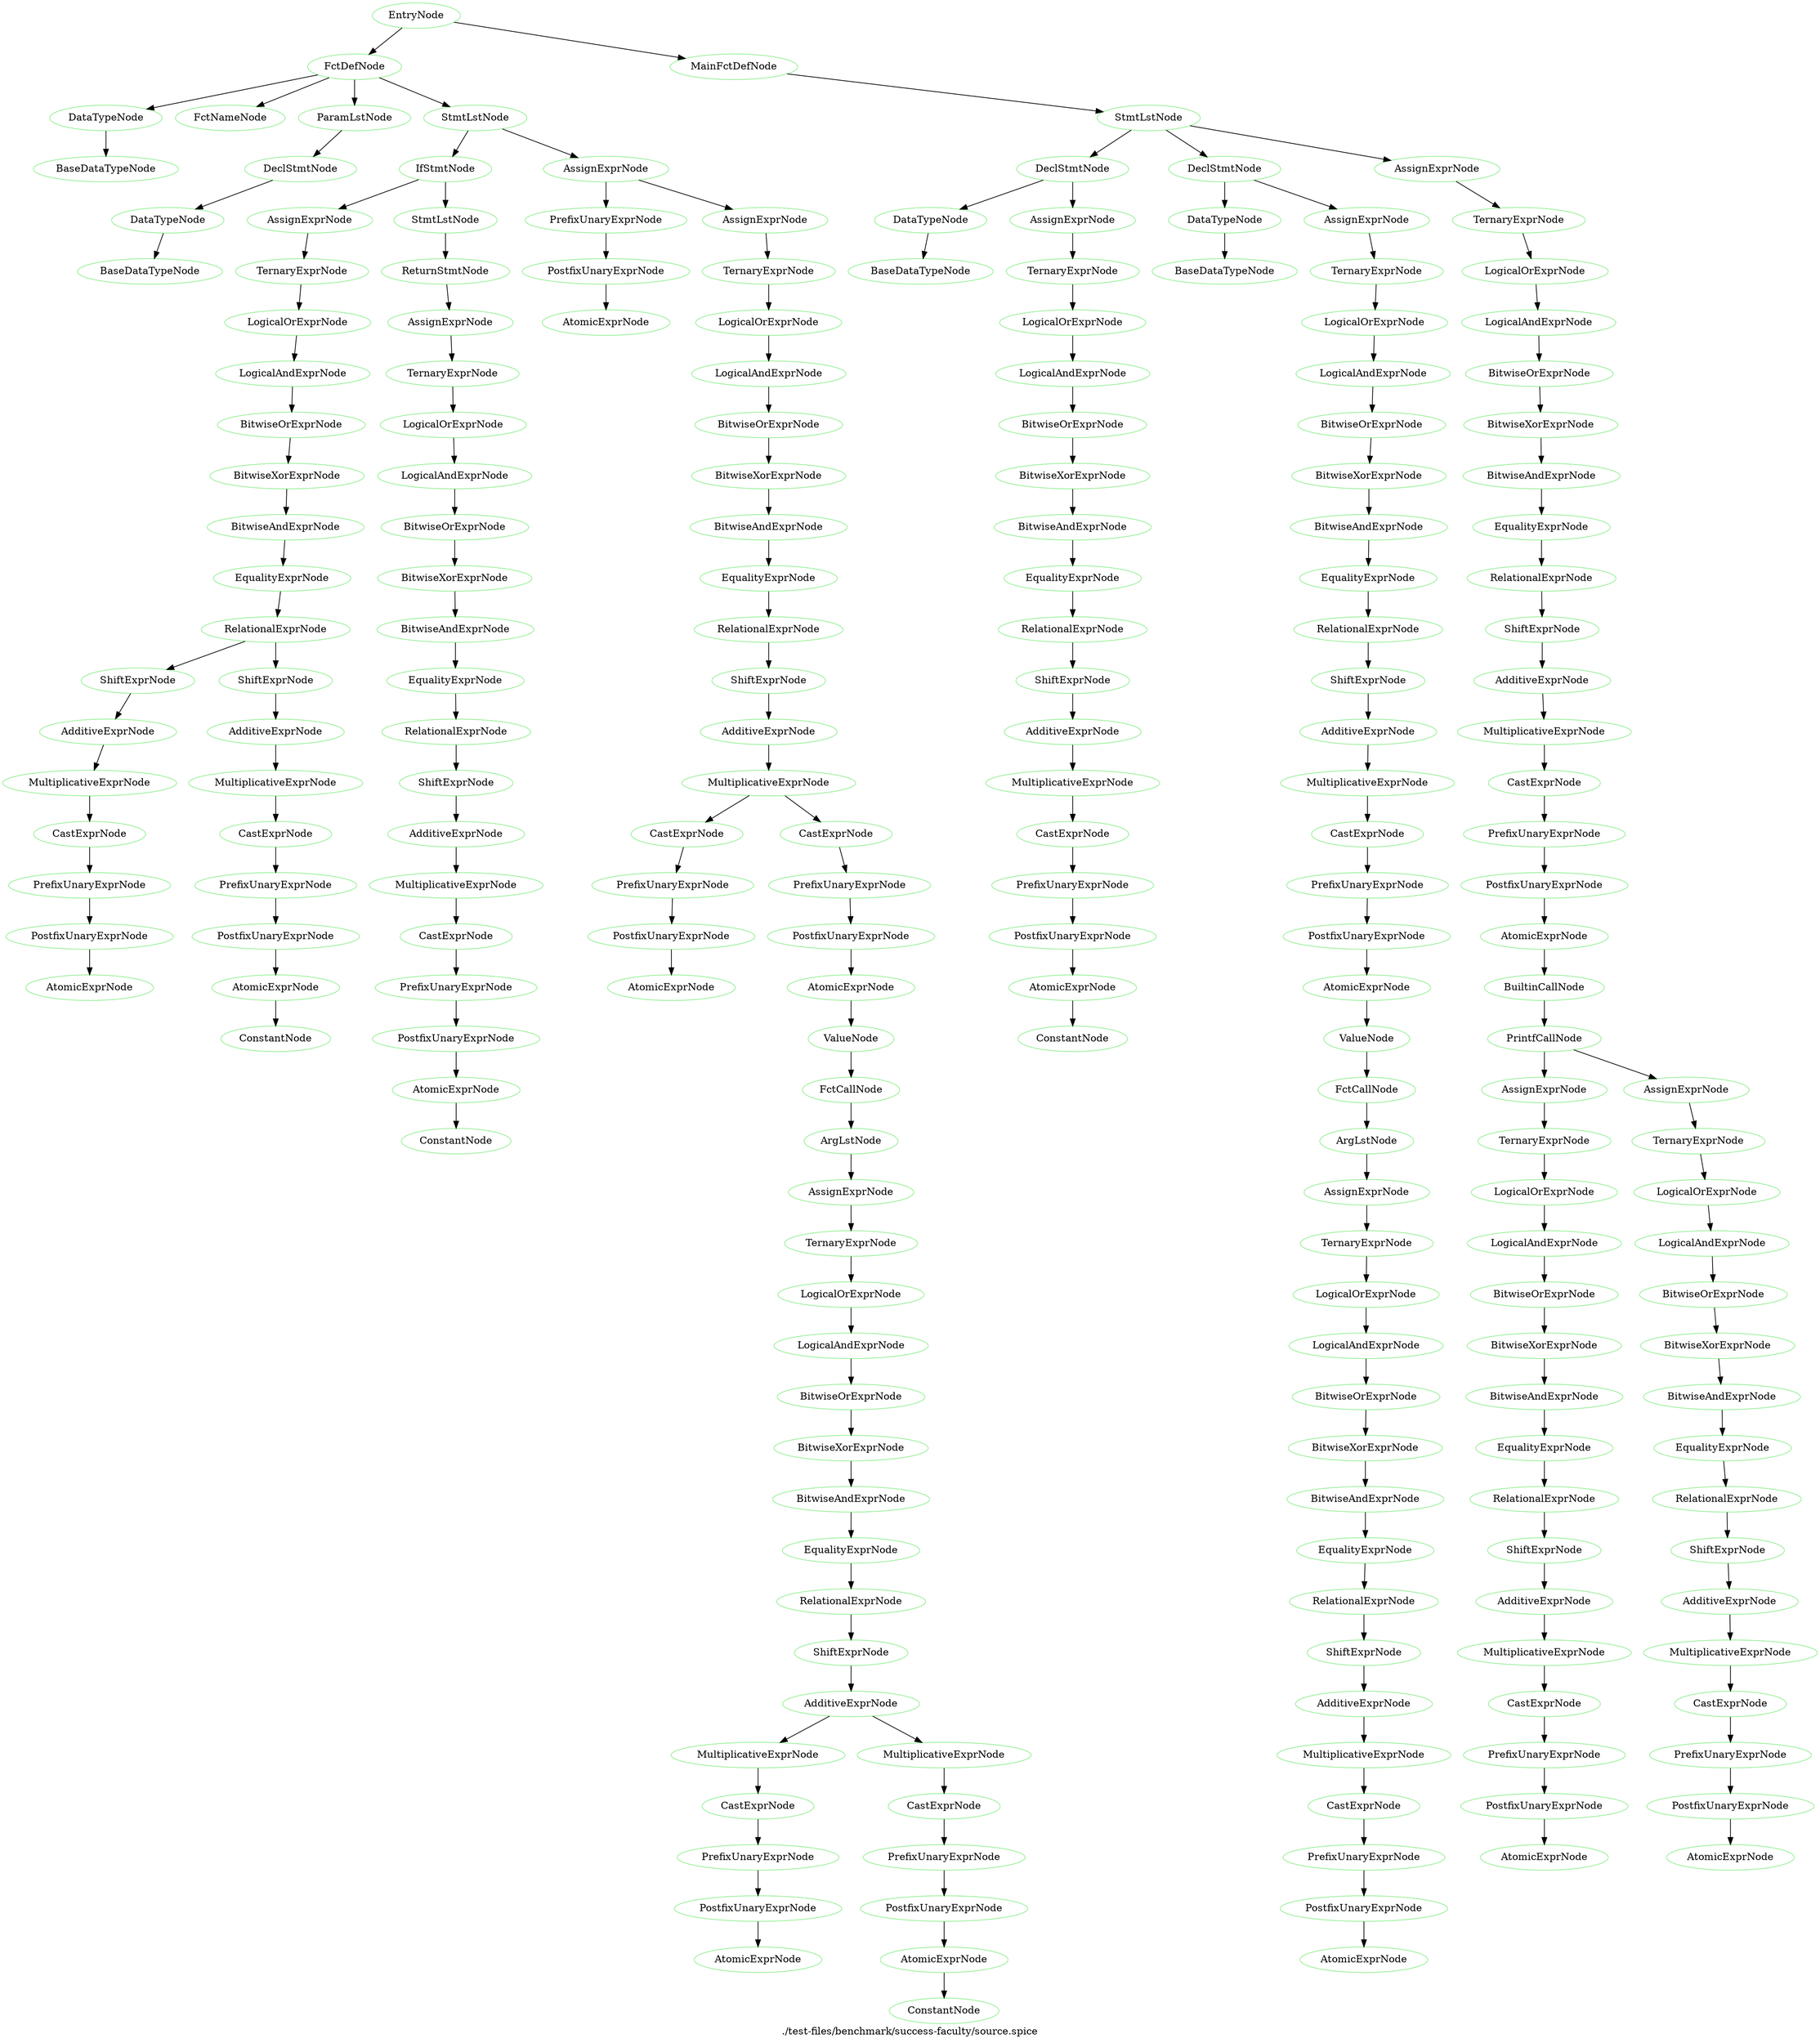 digraph {
 rankdir="TB";
 label="./test-files/benchmark/success-faculty/source.spice";
 L1C1_EntryNode [color="lightgreen",label="EntryNode"];
 L1C1_FctDefNode [color="lightgreen",label="FctDefNode"];
 L1C1_EntryNode -> L1C1_FctDefNode;
 L1C3_DataTypeNode [color="lightgreen",label="DataTypeNode"];
 L1C1_FctDefNode -> L1C3_DataTypeNode;
 L1C3_BaseDataTypeNode [color="lightgreen",label="BaseDataTypeNode"];
 L1C3_DataTypeNode -> L1C3_BaseDataTypeNode;
 L1C8_FctNameNode [color="lightgreen",label="FctNameNode"];
 L1C1_FctDefNode -> L1C8_FctNameNode;
 L1C16_ParamLstNode [color="lightgreen",label="ParamLstNode"];
 L1C1_FctDefNode -> L1C16_ParamLstNode;
 L1C16_DeclStmtNode [color="lightgreen",label="DeclStmtNode"];
 L1C16_ParamLstNode -> L1C16_DeclStmtNode;
 L1C16_DataTypeNode [color="lightgreen",label="DataTypeNode"];
 L1C16_DeclStmtNode -> L1C16_DataTypeNode;
 L1C16_BaseDataTypeNode [color="lightgreen",label="BaseDataTypeNode"];
 L1C16_DataTypeNode -> L1C16_BaseDataTypeNode;
 L1C27_StmtLstNode [color="lightgreen",label="StmtLstNode"];
 L1C1_FctDefNode -> L1C27_StmtLstNode;
 L2C5_IfStmtNode [color="lightgreen",label="IfStmtNode"];
 L1C27_StmtLstNode -> L2C5_IfStmtNode;
 L2C8_AssignExprNode [color="lightgreen",label="AssignExprNode"];
 L2C5_IfStmtNode -> L2C8_AssignExprNode;
 L2C8_TernaryExprNode [color="lightgreen",label="TernaryExprNode"];
 L2C8_AssignExprNode -> L2C8_TernaryExprNode;
 L2C8_LogicalOrExprNode [color="lightgreen",label="LogicalOrExprNode"];
 L2C8_TernaryExprNode -> L2C8_LogicalOrExprNode;
 L2C8_LogicalAndExprNode [color="lightgreen",label="LogicalAndExprNode"];
 L2C8_LogicalOrExprNode -> L2C8_LogicalAndExprNode;
 L2C8_BitwiseOrExprNode [color="lightgreen",label="BitwiseOrExprNode"];
 L2C8_LogicalAndExprNode -> L2C8_BitwiseOrExprNode;
 L2C8_BitwiseXorExprNode [color="lightgreen",label="BitwiseXorExprNode"];
 L2C8_BitwiseOrExprNode -> L2C8_BitwiseXorExprNode;
 L2C8_BitwiseAndExprNode [color="lightgreen",label="BitwiseAndExprNode"];
 L2C8_BitwiseXorExprNode -> L2C8_BitwiseAndExprNode;
 L2C8_EqualityExprNode [color="lightgreen",label="EqualityExprNode"];
 L2C8_BitwiseAndExprNode -> L2C8_EqualityExprNode;
 L2C8_RelationalExprNode [color="lightgreen",label="RelationalExprNode"];
 L2C8_EqualityExprNode -> L2C8_RelationalExprNode;
 L2C8_ShiftExprNode [color="lightgreen",label="ShiftExprNode"];
 L2C8_RelationalExprNode -> L2C8_ShiftExprNode;
 L2C8_AdditiveExprNode [color="lightgreen",label="AdditiveExprNode"];
 L2C8_ShiftExprNode -> L2C8_AdditiveExprNode;
 L2C8_MultiplicativeExprNode [color="lightgreen",label="MultiplicativeExprNode"];
 L2C8_AdditiveExprNode -> L2C8_MultiplicativeExprNode;
 L2C8_CastExprNode [color="lightgreen",label="CastExprNode"];
 L2C8_MultiplicativeExprNode -> L2C8_CastExprNode;
 L2C8_PrefixUnaryExprNode [color="lightgreen",label="PrefixUnaryExprNode"];
 L2C8_CastExprNode -> L2C8_PrefixUnaryExprNode;
 L2C8_PostfixUnaryExprNode [color="lightgreen",label="PostfixUnaryExprNode"];
 L2C8_PrefixUnaryExprNode -> L2C8_PostfixUnaryExprNode;
 L2C8_AtomicExprNode [color="lightgreen",label="AtomicExprNode"];
 L2C8_PostfixUnaryExprNode -> L2C8_AtomicExprNode;
 L2C16_ShiftExprNode [color="lightgreen",label="ShiftExprNode"];
 L2C8_RelationalExprNode -> L2C16_ShiftExprNode;
 L2C16_AdditiveExprNode [color="lightgreen",label="AdditiveExprNode"];
 L2C16_ShiftExprNode -> L2C16_AdditiveExprNode;
 L2C16_MultiplicativeExprNode [color="lightgreen",label="MultiplicativeExprNode"];
 L2C16_AdditiveExprNode -> L2C16_MultiplicativeExprNode;
 L2C16_CastExprNode [color="lightgreen",label="CastExprNode"];
 L2C16_MultiplicativeExprNode -> L2C16_CastExprNode;
 L2C16_PrefixUnaryExprNode [color="lightgreen",label="PrefixUnaryExprNode"];
 L2C16_CastExprNode -> L2C16_PrefixUnaryExprNode;
 L2C16_PostfixUnaryExprNode [color="lightgreen",label="PostfixUnaryExprNode"];
 L2C16_PrefixUnaryExprNode -> L2C16_PostfixUnaryExprNode;
 L2C16_AtomicExprNode [color="lightgreen",label="AtomicExprNode"];
 L2C16_PostfixUnaryExprNode -> L2C16_AtomicExprNode;
 L2C16_ConstantNode [color="lightgreen",label="ConstantNode"];
 L2C16_AtomicExprNode -> L2C16_ConstantNode;
 L2C18_StmtLstNode [color="lightgreen",label="StmtLstNode"];
 L2C5_IfStmtNode -> L2C18_StmtLstNode;
 L3C9_ReturnStmtNode [color="lightgreen",label="ReturnStmtNode"];
 L2C18_StmtLstNode -> L3C9_ReturnStmtNode;
 L3C16_AssignExprNode [color="lightgreen",label="AssignExprNode"];
 L3C9_ReturnStmtNode -> L3C16_AssignExprNode;
 L3C16_TernaryExprNode [color="lightgreen",label="TernaryExprNode"];
 L3C16_AssignExprNode -> L3C16_TernaryExprNode;
 L3C16_LogicalOrExprNode [color="lightgreen",label="LogicalOrExprNode"];
 L3C16_TernaryExprNode -> L3C16_LogicalOrExprNode;
 L3C16_LogicalAndExprNode [color="lightgreen",label="LogicalAndExprNode"];
 L3C16_LogicalOrExprNode -> L3C16_LogicalAndExprNode;
 L3C16_BitwiseOrExprNode [color="lightgreen",label="BitwiseOrExprNode"];
 L3C16_LogicalAndExprNode -> L3C16_BitwiseOrExprNode;
 L3C16_BitwiseXorExprNode [color="lightgreen",label="BitwiseXorExprNode"];
 L3C16_BitwiseOrExprNode -> L3C16_BitwiseXorExprNode;
 L3C16_BitwiseAndExprNode [color="lightgreen",label="BitwiseAndExprNode"];
 L3C16_BitwiseXorExprNode -> L3C16_BitwiseAndExprNode;
 L3C16_EqualityExprNode [color="lightgreen",label="EqualityExprNode"];
 L3C16_BitwiseAndExprNode -> L3C16_EqualityExprNode;
 L3C16_RelationalExprNode [color="lightgreen",label="RelationalExprNode"];
 L3C16_EqualityExprNode -> L3C16_RelationalExprNode;
 L3C16_ShiftExprNode [color="lightgreen",label="ShiftExprNode"];
 L3C16_RelationalExprNode -> L3C16_ShiftExprNode;
 L3C16_AdditiveExprNode [color="lightgreen",label="AdditiveExprNode"];
 L3C16_ShiftExprNode -> L3C16_AdditiveExprNode;
 L3C16_MultiplicativeExprNode [color="lightgreen",label="MultiplicativeExprNode"];
 L3C16_AdditiveExprNode -> L3C16_MultiplicativeExprNode;
 L3C16_CastExprNode [color="lightgreen",label="CastExprNode"];
 L3C16_MultiplicativeExprNode -> L3C16_CastExprNode;
 L3C16_PrefixUnaryExprNode [color="lightgreen",label="PrefixUnaryExprNode"];
 L3C16_CastExprNode -> L3C16_PrefixUnaryExprNode;
 L3C16_PostfixUnaryExprNode [color="lightgreen",label="PostfixUnaryExprNode"];
 L3C16_PrefixUnaryExprNode -> L3C16_PostfixUnaryExprNode;
 L3C16_AtomicExprNode [color="lightgreen",label="AtomicExprNode"];
 L3C16_PostfixUnaryExprNode -> L3C16_AtomicExprNode;
 L3C16_ConstantNode [color="lightgreen",label="ConstantNode"];
 L3C16_AtomicExprNode -> L3C16_ConstantNode;
 L5C5_AssignExprNode [color="lightgreen",label="AssignExprNode"];
 L1C27_StmtLstNode -> L5C5_AssignExprNode;
 L5C5_PrefixUnaryExprNode [color="lightgreen",label="PrefixUnaryExprNode"];
 L5C5_AssignExprNode -> L5C5_PrefixUnaryExprNode;
 L5C5_PostfixUnaryExprNode [color="lightgreen",label="PostfixUnaryExprNode"];
 L5C5_PrefixUnaryExprNode -> L5C5_PostfixUnaryExprNode;
 L5C5_AtomicExprNode [color="lightgreen",label="AtomicExprNode"];
 L5C5_PostfixUnaryExprNode -> L5C5_AtomicExprNode;
 L5C14_AssignExprNode [color="lightgreen",label="AssignExprNode"];
 L5C5_AssignExprNode -> L5C14_AssignExprNode;
 L5C14_TernaryExprNode [color="lightgreen",label="TernaryExprNode"];
 L5C14_AssignExprNode -> L5C14_TernaryExprNode;
 L5C14_LogicalOrExprNode [color="lightgreen",label="LogicalOrExprNode"];
 L5C14_TernaryExprNode -> L5C14_LogicalOrExprNode;
 L5C14_LogicalAndExprNode [color="lightgreen",label="LogicalAndExprNode"];
 L5C14_LogicalOrExprNode -> L5C14_LogicalAndExprNode;
 L5C14_BitwiseOrExprNode [color="lightgreen",label="BitwiseOrExprNode"];
 L5C14_LogicalAndExprNode -> L5C14_BitwiseOrExprNode;
 L5C14_BitwiseXorExprNode [color="lightgreen",label="BitwiseXorExprNode"];
 L5C14_BitwiseOrExprNode -> L5C14_BitwiseXorExprNode;
 L5C14_BitwiseAndExprNode [color="lightgreen",label="BitwiseAndExprNode"];
 L5C14_BitwiseXorExprNode -> L5C14_BitwiseAndExprNode;
 L5C14_EqualityExprNode [color="lightgreen",label="EqualityExprNode"];
 L5C14_BitwiseAndExprNode -> L5C14_EqualityExprNode;
 L5C14_RelationalExprNode [color="lightgreen",label="RelationalExprNode"];
 L5C14_EqualityExprNode -> L5C14_RelationalExprNode;
 L5C14_ShiftExprNode [color="lightgreen",label="ShiftExprNode"];
 L5C14_RelationalExprNode -> L5C14_ShiftExprNode;
 L5C14_AdditiveExprNode [color="lightgreen",label="AdditiveExprNode"];
 L5C14_ShiftExprNode -> L5C14_AdditiveExprNode;
 L5C14_MultiplicativeExprNode [color="lightgreen",label="MultiplicativeExprNode"];
 L5C14_AdditiveExprNode -> L5C14_MultiplicativeExprNode;
 L5C14_CastExprNode [color="lightgreen",label="CastExprNode"];
 L5C14_MultiplicativeExprNode -> L5C14_CastExprNode;
 L5C14_PrefixUnaryExprNode [color="lightgreen",label="PrefixUnaryExprNode"];
 L5C14_CastExprNode -> L5C14_PrefixUnaryExprNode;
 L5C14_PostfixUnaryExprNode [color="lightgreen",label="PostfixUnaryExprNode"];
 L5C14_PrefixUnaryExprNode -> L5C14_PostfixUnaryExprNode;
 L5C14_AtomicExprNode [color="lightgreen",label="AtomicExprNode"];
 L5C14_PostfixUnaryExprNode -> L5C14_AtomicExprNode;
 L5C22_CastExprNode [color="lightgreen",label="CastExprNode"];
 L5C14_MultiplicativeExprNode -> L5C22_CastExprNode;
 L5C22_PrefixUnaryExprNode [color="lightgreen",label="PrefixUnaryExprNode"];
 L5C22_CastExprNode -> L5C22_PrefixUnaryExprNode;
 L5C22_PostfixUnaryExprNode [color="lightgreen",label="PostfixUnaryExprNode"];
 L5C22_PrefixUnaryExprNode -> L5C22_PostfixUnaryExprNode;
 L5C22_AtomicExprNode [color="lightgreen",label="AtomicExprNode"];
 L5C22_PostfixUnaryExprNode -> L5C22_AtomicExprNode;
 L5C22_ValueNode [color="lightgreen",label="ValueNode"];
 L5C22_AtomicExprNode -> L5C22_ValueNode;
 L5C22_FctCallNode [color="lightgreen",label="FctCallNode"];
 L5C22_ValueNode -> L5C22_FctCallNode;
 L5C30_ArgLstNode [color="lightgreen",label="ArgLstNode"];
 L5C22_FctCallNode -> L5C30_ArgLstNode;
 L5C30_AssignExprNode [color="lightgreen",label="AssignExprNode"];
 L5C30_ArgLstNode -> L5C30_AssignExprNode;
 L5C30_TernaryExprNode [color="lightgreen",label="TernaryExprNode"];
 L5C30_AssignExprNode -> L5C30_TernaryExprNode;
 L5C30_LogicalOrExprNode [color="lightgreen",label="LogicalOrExprNode"];
 L5C30_TernaryExprNode -> L5C30_LogicalOrExprNode;
 L5C30_LogicalAndExprNode [color="lightgreen",label="LogicalAndExprNode"];
 L5C30_LogicalOrExprNode -> L5C30_LogicalAndExprNode;
 L5C30_BitwiseOrExprNode [color="lightgreen",label="BitwiseOrExprNode"];
 L5C30_LogicalAndExprNode -> L5C30_BitwiseOrExprNode;
 L5C30_BitwiseXorExprNode [color="lightgreen",label="BitwiseXorExprNode"];
 L5C30_BitwiseOrExprNode -> L5C30_BitwiseXorExprNode;
 L5C30_BitwiseAndExprNode [color="lightgreen",label="BitwiseAndExprNode"];
 L5C30_BitwiseXorExprNode -> L5C30_BitwiseAndExprNode;
 L5C30_EqualityExprNode [color="lightgreen",label="EqualityExprNode"];
 L5C30_BitwiseAndExprNode -> L5C30_EqualityExprNode;
 L5C30_RelationalExprNode [color="lightgreen",label="RelationalExprNode"];
 L5C30_EqualityExprNode -> L5C30_RelationalExprNode;
 L5C30_ShiftExprNode [color="lightgreen",label="ShiftExprNode"];
 L5C30_RelationalExprNode -> L5C30_ShiftExprNode;
 L5C30_AdditiveExprNode [color="lightgreen",label="AdditiveExprNode"];
 L5C30_ShiftExprNode -> L5C30_AdditiveExprNode;
 L5C30_MultiplicativeExprNode [color="lightgreen",label="MultiplicativeExprNode"];
 L5C30_AdditiveExprNode -> L5C30_MultiplicativeExprNode;
 L5C30_CastExprNode [color="lightgreen",label="CastExprNode"];
 L5C30_MultiplicativeExprNode -> L5C30_CastExprNode;
 L5C30_PrefixUnaryExprNode [color="lightgreen",label="PrefixUnaryExprNode"];
 L5C30_CastExprNode -> L5C30_PrefixUnaryExprNode;
 L5C30_PostfixUnaryExprNode [color="lightgreen",label="PostfixUnaryExprNode"];
 L5C30_PrefixUnaryExprNode -> L5C30_PostfixUnaryExprNode;
 L5C30_AtomicExprNode [color="lightgreen",label="AtomicExprNode"];
 L5C30_PostfixUnaryExprNode -> L5C30_AtomicExprNode;
 L5C38_MultiplicativeExprNode [color="lightgreen",label="MultiplicativeExprNode"];
 L5C30_AdditiveExprNode -> L5C38_MultiplicativeExprNode;
 L5C38_CastExprNode [color="lightgreen",label="CastExprNode"];
 L5C38_MultiplicativeExprNode -> L5C38_CastExprNode;
 L5C38_PrefixUnaryExprNode [color="lightgreen",label="PrefixUnaryExprNode"];
 L5C38_CastExprNode -> L5C38_PrefixUnaryExprNode;
 L5C38_PostfixUnaryExprNode [color="lightgreen",label="PostfixUnaryExprNode"];
 L5C38_PrefixUnaryExprNode -> L5C38_PostfixUnaryExprNode;
 L5C38_AtomicExprNode [color="lightgreen",label="AtomicExprNode"];
 L5C38_PostfixUnaryExprNode -> L5C38_AtomicExprNode;
 L5C38_ConstantNode [color="lightgreen",label="ConstantNode"];
 L5C38_AtomicExprNode -> L5C38_ConstantNode;
 L8C1_MainFctDefNode [color="lightgreen",label="MainFctDefNode"];
 L1C1_EntryNode -> L8C1_MainFctDefNode;
 L8C15_StmtLstNode [color="lightgreen",label="StmtLstNode"];
 L8C1_MainFctDefNode -> L8C15_StmtLstNode;
 L9C5_DeclStmtNode [color="lightgreen",label="DeclStmtNode"];
 L8C15_StmtLstNode -> L9C5_DeclStmtNode;
 L9C5_DataTypeNode [color="lightgreen",label="DataTypeNode"];
 L9C5_DeclStmtNode -> L9C5_DataTypeNode;
 L9C5_BaseDataTypeNode [color="lightgreen",label="BaseDataTypeNode"];
 L9C5_DataTypeNode -> L9C5_BaseDataTypeNode;
 L9C17_AssignExprNode [color="lightgreen",label="AssignExprNode"];
 L9C5_DeclStmtNode -> L9C17_AssignExprNode;
 L9C17_TernaryExprNode [color="lightgreen",label="TernaryExprNode"];
 L9C17_AssignExprNode -> L9C17_TernaryExprNode;
 L9C17_LogicalOrExprNode [color="lightgreen",label="LogicalOrExprNode"];
 L9C17_TernaryExprNode -> L9C17_LogicalOrExprNode;
 L9C17_LogicalAndExprNode [color="lightgreen",label="LogicalAndExprNode"];
 L9C17_LogicalOrExprNode -> L9C17_LogicalAndExprNode;
 L9C17_BitwiseOrExprNode [color="lightgreen",label="BitwiseOrExprNode"];
 L9C17_LogicalAndExprNode -> L9C17_BitwiseOrExprNode;
 L9C17_BitwiseXorExprNode [color="lightgreen",label="BitwiseXorExprNode"];
 L9C17_BitwiseOrExprNode -> L9C17_BitwiseXorExprNode;
 L9C17_BitwiseAndExprNode [color="lightgreen",label="BitwiseAndExprNode"];
 L9C17_BitwiseXorExprNode -> L9C17_BitwiseAndExprNode;
 L9C17_EqualityExprNode [color="lightgreen",label="EqualityExprNode"];
 L9C17_BitwiseAndExprNode -> L9C17_EqualityExprNode;
 L9C17_RelationalExprNode [color="lightgreen",label="RelationalExprNode"];
 L9C17_EqualityExprNode -> L9C17_RelationalExprNode;
 L9C17_ShiftExprNode [color="lightgreen",label="ShiftExprNode"];
 L9C17_RelationalExprNode -> L9C17_ShiftExprNode;
 L9C17_AdditiveExprNode [color="lightgreen",label="AdditiveExprNode"];
 L9C17_ShiftExprNode -> L9C17_AdditiveExprNode;
 L9C17_MultiplicativeExprNode [color="lightgreen",label="MultiplicativeExprNode"];
 L9C17_AdditiveExprNode -> L9C17_MultiplicativeExprNode;
 L9C17_CastExprNode [color="lightgreen",label="CastExprNode"];
 L9C17_MultiplicativeExprNode -> L9C17_CastExprNode;
 L9C17_PrefixUnaryExprNode [color="lightgreen",label="PrefixUnaryExprNode"];
 L9C17_CastExprNode -> L9C17_PrefixUnaryExprNode;
 L9C17_PostfixUnaryExprNode [color="lightgreen",label="PostfixUnaryExprNode"];
 L9C17_PrefixUnaryExprNode -> L9C17_PostfixUnaryExprNode;
 L9C17_AtomicExprNode [color="lightgreen",label="AtomicExprNode"];
 L9C17_PostfixUnaryExprNode -> L9C17_AtomicExprNode;
 L9C17_ConstantNode [color="lightgreen",label="ConstantNode"];
 L9C17_AtomicExprNode -> L9C17_ConstantNode;
 L10C5_DeclStmtNode [color="lightgreen",label="DeclStmtNode"];
 L8C15_StmtLstNode -> L10C5_DeclStmtNode;
 L10C5_DataTypeNode [color="lightgreen",label="DataTypeNode"];
 L10C5_DeclStmtNode -> L10C5_DataTypeNode;
 L10C5_BaseDataTypeNode [color="lightgreen",label="BaseDataTypeNode"];
 L10C5_DataTypeNode -> L10C5_BaseDataTypeNode;
 L10C19_AssignExprNode [color="lightgreen",label="AssignExprNode"];
 L10C5_DeclStmtNode -> L10C19_AssignExprNode;
 L10C19_TernaryExprNode [color="lightgreen",label="TernaryExprNode"];
 L10C19_AssignExprNode -> L10C19_TernaryExprNode;
 L10C19_LogicalOrExprNode [color="lightgreen",label="LogicalOrExprNode"];
 L10C19_TernaryExprNode -> L10C19_LogicalOrExprNode;
 L10C19_LogicalAndExprNode [color="lightgreen",label="LogicalAndExprNode"];
 L10C19_LogicalOrExprNode -> L10C19_LogicalAndExprNode;
 L10C19_BitwiseOrExprNode [color="lightgreen",label="BitwiseOrExprNode"];
 L10C19_LogicalAndExprNode -> L10C19_BitwiseOrExprNode;
 L10C19_BitwiseXorExprNode [color="lightgreen",label="BitwiseXorExprNode"];
 L10C19_BitwiseOrExprNode -> L10C19_BitwiseXorExprNode;
 L10C19_BitwiseAndExprNode [color="lightgreen",label="BitwiseAndExprNode"];
 L10C19_BitwiseXorExprNode -> L10C19_BitwiseAndExprNode;
 L10C19_EqualityExprNode [color="lightgreen",label="EqualityExprNode"];
 L10C19_BitwiseAndExprNode -> L10C19_EqualityExprNode;
 L10C19_RelationalExprNode [color="lightgreen",label="RelationalExprNode"];
 L10C19_EqualityExprNode -> L10C19_RelationalExprNode;
 L10C19_ShiftExprNode [color="lightgreen",label="ShiftExprNode"];
 L10C19_RelationalExprNode -> L10C19_ShiftExprNode;
 L10C19_AdditiveExprNode [color="lightgreen",label="AdditiveExprNode"];
 L10C19_ShiftExprNode -> L10C19_AdditiveExprNode;
 L10C19_MultiplicativeExprNode [color="lightgreen",label="MultiplicativeExprNode"];
 L10C19_AdditiveExprNode -> L10C19_MultiplicativeExprNode;
 L10C19_CastExprNode [color="lightgreen",label="CastExprNode"];
 L10C19_MultiplicativeExprNode -> L10C19_CastExprNode;
 L10C19_PrefixUnaryExprNode [color="lightgreen",label="PrefixUnaryExprNode"];
 L10C19_CastExprNode -> L10C19_PrefixUnaryExprNode;
 L10C19_PostfixUnaryExprNode [color="lightgreen",label="PostfixUnaryExprNode"];
 L10C19_PrefixUnaryExprNode -> L10C19_PostfixUnaryExprNode;
 L10C19_AtomicExprNode [color="lightgreen",label="AtomicExprNode"];
 L10C19_PostfixUnaryExprNode -> L10C19_AtomicExprNode;
 L10C19_ValueNode [color="lightgreen",label="ValueNode"];
 L10C19_AtomicExprNode -> L10C19_ValueNode;
 L10C19_FctCallNode [color="lightgreen",label="FctCallNode"];
 L10C19_ValueNode -> L10C19_FctCallNode;
 L10C27_ArgLstNode [color="lightgreen",label="ArgLstNode"];
 L10C19_FctCallNode -> L10C27_ArgLstNode;
 L10C27_AssignExprNode [color="lightgreen",label="AssignExprNode"];
 L10C27_ArgLstNode -> L10C27_AssignExprNode;
 L10C27_TernaryExprNode [color="lightgreen",label="TernaryExprNode"];
 L10C27_AssignExprNode -> L10C27_TernaryExprNode;
 L10C27_LogicalOrExprNode [color="lightgreen",label="LogicalOrExprNode"];
 L10C27_TernaryExprNode -> L10C27_LogicalOrExprNode;
 L10C27_LogicalAndExprNode [color="lightgreen",label="LogicalAndExprNode"];
 L10C27_LogicalOrExprNode -> L10C27_LogicalAndExprNode;
 L10C27_BitwiseOrExprNode [color="lightgreen",label="BitwiseOrExprNode"];
 L10C27_LogicalAndExprNode -> L10C27_BitwiseOrExprNode;
 L10C27_BitwiseXorExprNode [color="lightgreen",label="BitwiseXorExprNode"];
 L10C27_BitwiseOrExprNode -> L10C27_BitwiseXorExprNode;
 L10C27_BitwiseAndExprNode [color="lightgreen",label="BitwiseAndExprNode"];
 L10C27_BitwiseXorExprNode -> L10C27_BitwiseAndExprNode;
 L10C27_EqualityExprNode [color="lightgreen",label="EqualityExprNode"];
 L10C27_BitwiseAndExprNode -> L10C27_EqualityExprNode;
 L10C27_RelationalExprNode [color="lightgreen",label="RelationalExprNode"];
 L10C27_EqualityExprNode -> L10C27_RelationalExprNode;
 L10C27_ShiftExprNode [color="lightgreen",label="ShiftExprNode"];
 L10C27_RelationalExprNode -> L10C27_ShiftExprNode;
 L10C27_AdditiveExprNode [color="lightgreen",label="AdditiveExprNode"];
 L10C27_ShiftExprNode -> L10C27_AdditiveExprNode;
 L10C27_MultiplicativeExprNode [color="lightgreen",label="MultiplicativeExprNode"];
 L10C27_AdditiveExprNode -> L10C27_MultiplicativeExprNode;
 L10C27_CastExprNode [color="lightgreen",label="CastExprNode"];
 L10C27_MultiplicativeExprNode -> L10C27_CastExprNode;
 L10C27_PrefixUnaryExprNode [color="lightgreen",label="PrefixUnaryExprNode"];
 L10C27_CastExprNode -> L10C27_PrefixUnaryExprNode;
 L10C27_PostfixUnaryExprNode [color="lightgreen",label="PostfixUnaryExprNode"];
 L10C27_PrefixUnaryExprNode -> L10C27_PostfixUnaryExprNode;
 L10C27_AtomicExprNode [color="lightgreen",label="AtomicExprNode"];
 L10C27_PostfixUnaryExprNode -> L10C27_AtomicExprNode;
 L11C5_AssignExprNode [color="lightgreen",label="AssignExprNode"];
 L8C15_StmtLstNode -> L11C5_AssignExprNode;
 L11C5_TernaryExprNode [color="lightgreen",label="TernaryExprNode"];
 L11C5_AssignExprNode -> L11C5_TernaryExprNode;
 L11C5_LogicalOrExprNode [color="lightgreen",label="LogicalOrExprNode"];
 L11C5_TernaryExprNode -> L11C5_LogicalOrExprNode;
 L11C5_LogicalAndExprNode [color="lightgreen",label="LogicalAndExprNode"];
 L11C5_LogicalOrExprNode -> L11C5_LogicalAndExprNode;
 L11C5_BitwiseOrExprNode [color="lightgreen",label="BitwiseOrExprNode"];
 L11C5_LogicalAndExprNode -> L11C5_BitwiseOrExprNode;
 L11C5_BitwiseXorExprNode [color="lightgreen",label="BitwiseXorExprNode"];
 L11C5_BitwiseOrExprNode -> L11C5_BitwiseXorExprNode;
 L11C5_BitwiseAndExprNode [color="lightgreen",label="BitwiseAndExprNode"];
 L11C5_BitwiseXorExprNode -> L11C5_BitwiseAndExprNode;
 L11C5_EqualityExprNode [color="lightgreen",label="EqualityExprNode"];
 L11C5_BitwiseAndExprNode -> L11C5_EqualityExprNode;
 L11C5_RelationalExprNode [color="lightgreen",label="RelationalExprNode"];
 L11C5_EqualityExprNode -> L11C5_RelationalExprNode;
 L11C5_ShiftExprNode [color="lightgreen",label="ShiftExprNode"];
 L11C5_RelationalExprNode -> L11C5_ShiftExprNode;
 L11C5_AdditiveExprNode [color="lightgreen",label="AdditiveExprNode"];
 L11C5_ShiftExprNode -> L11C5_AdditiveExprNode;
 L11C5_MultiplicativeExprNode [color="lightgreen",label="MultiplicativeExprNode"];
 L11C5_AdditiveExprNode -> L11C5_MultiplicativeExprNode;
 L11C5_CastExprNode [color="lightgreen",label="CastExprNode"];
 L11C5_MultiplicativeExprNode -> L11C5_CastExprNode;
 L11C5_PrefixUnaryExprNode [color="lightgreen",label="PrefixUnaryExprNode"];
 L11C5_CastExprNode -> L11C5_PrefixUnaryExprNode;
 L11C5_PostfixUnaryExprNode [color="lightgreen",label="PostfixUnaryExprNode"];
 L11C5_PrefixUnaryExprNode -> L11C5_PostfixUnaryExprNode;
 L11C5_AtomicExprNode [color="lightgreen",label="AtomicExprNode"];
 L11C5_PostfixUnaryExprNode -> L11C5_AtomicExprNode;
 L11C5_BuiltinCallNode [color="lightgreen",label="BuiltinCallNode"];
 L11C5_AtomicExprNode -> L11C5_BuiltinCallNode;
 L11C5_PrintfCallNode [color="lightgreen",label="PrintfCallNode"];
 L11C5_BuiltinCallNode -> L11C5_PrintfCallNode;
 L11C36_AssignExprNode [color="lightgreen",label="AssignExprNode"];
 L11C5_PrintfCallNode -> L11C36_AssignExprNode;
 L11C36_TernaryExprNode [color="lightgreen",label="TernaryExprNode"];
 L11C36_AssignExprNode -> L11C36_TernaryExprNode;
 L11C36_LogicalOrExprNode [color="lightgreen",label="LogicalOrExprNode"];
 L11C36_TernaryExprNode -> L11C36_LogicalOrExprNode;
 L11C36_LogicalAndExprNode [color="lightgreen",label="LogicalAndExprNode"];
 L11C36_LogicalOrExprNode -> L11C36_LogicalAndExprNode;
 L11C36_BitwiseOrExprNode [color="lightgreen",label="BitwiseOrExprNode"];
 L11C36_LogicalAndExprNode -> L11C36_BitwiseOrExprNode;
 L11C36_BitwiseXorExprNode [color="lightgreen",label="BitwiseXorExprNode"];
 L11C36_BitwiseOrExprNode -> L11C36_BitwiseXorExprNode;
 L11C36_BitwiseAndExprNode [color="lightgreen",label="BitwiseAndExprNode"];
 L11C36_BitwiseXorExprNode -> L11C36_BitwiseAndExprNode;
 L11C36_EqualityExprNode [color="lightgreen",label="EqualityExprNode"];
 L11C36_BitwiseAndExprNode -> L11C36_EqualityExprNode;
 L11C36_RelationalExprNode [color="lightgreen",label="RelationalExprNode"];
 L11C36_EqualityExprNode -> L11C36_RelationalExprNode;
 L11C36_ShiftExprNode [color="lightgreen",label="ShiftExprNode"];
 L11C36_RelationalExprNode -> L11C36_ShiftExprNode;
 L11C36_AdditiveExprNode [color="lightgreen",label="AdditiveExprNode"];
 L11C36_ShiftExprNode -> L11C36_AdditiveExprNode;
 L11C36_MultiplicativeExprNode [color="lightgreen",label="MultiplicativeExprNode"];
 L11C36_AdditiveExprNode -> L11C36_MultiplicativeExprNode;
 L11C36_CastExprNode [color="lightgreen",label="CastExprNode"];
 L11C36_MultiplicativeExprNode -> L11C36_CastExprNode;
 L11C36_PrefixUnaryExprNode [color="lightgreen",label="PrefixUnaryExprNode"];
 L11C36_CastExprNode -> L11C36_PrefixUnaryExprNode;
 L11C36_PostfixUnaryExprNode [color="lightgreen",label="PostfixUnaryExprNode"];
 L11C36_PrefixUnaryExprNode -> L11C36_PostfixUnaryExprNode;
 L11C36_AtomicExprNode [color="lightgreen",label="AtomicExprNode"];
 L11C36_PostfixUnaryExprNode -> L11C36_AtomicExprNode;
 L11C43_AssignExprNode [color="lightgreen",label="AssignExprNode"];
 L11C5_PrintfCallNode -> L11C43_AssignExprNode;
 L11C43_TernaryExprNode [color="lightgreen",label="TernaryExprNode"];
 L11C43_AssignExprNode -> L11C43_TernaryExprNode;
 L11C43_LogicalOrExprNode [color="lightgreen",label="LogicalOrExprNode"];
 L11C43_TernaryExprNode -> L11C43_LogicalOrExprNode;
 L11C43_LogicalAndExprNode [color="lightgreen",label="LogicalAndExprNode"];
 L11C43_LogicalOrExprNode -> L11C43_LogicalAndExprNode;
 L11C43_BitwiseOrExprNode [color="lightgreen",label="BitwiseOrExprNode"];
 L11C43_LogicalAndExprNode -> L11C43_BitwiseOrExprNode;
 L11C43_BitwiseXorExprNode [color="lightgreen",label="BitwiseXorExprNode"];
 L11C43_BitwiseOrExprNode -> L11C43_BitwiseXorExprNode;
 L11C43_BitwiseAndExprNode [color="lightgreen",label="BitwiseAndExprNode"];
 L11C43_BitwiseXorExprNode -> L11C43_BitwiseAndExprNode;
 L11C43_EqualityExprNode [color="lightgreen",label="EqualityExprNode"];
 L11C43_BitwiseAndExprNode -> L11C43_EqualityExprNode;
 L11C43_RelationalExprNode [color="lightgreen",label="RelationalExprNode"];
 L11C43_EqualityExprNode -> L11C43_RelationalExprNode;
 L11C43_ShiftExprNode [color="lightgreen",label="ShiftExprNode"];
 L11C43_RelationalExprNode -> L11C43_ShiftExprNode;
 L11C43_AdditiveExprNode [color="lightgreen",label="AdditiveExprNode"];
 L11C43_ShiftExprNode -> L11C43_AdditiveExprNode;
 L11C43_MultiplicativeExprNode [color="lightgreen",label="MultiplicativeExprNode"];
 L11C43_AdditiveExprNode -> L11C43_MultiplicativeExprNode;
 L11C43_CastExprNode [color="lightgreen",label="CastExprNode"];
 L11C43_MultiplicativeExprNode -> L11C43_CastExprNode;
 L11C43_PrefixUnaryExprNode [color="lightgreen",label="PrefixUnaryExprNode"];
 L11C43_CastExprNode -> L11C43_PrefixUnaryExprNode;
 L11C43_PostfixUnaryExprNode [color="lightgreen",label="PostfixUnaryExprNode"];
 L11C43_PrefixUnaryExprNode -> L11C43_PostfixUnaryExprNode;
 L11C43_AtomicExprNode [color="lightgreen",label="AtomicExprNode"];
 L11C43_PostfixUnaryExprNode -> L11C43_AtomicExprNode;
}